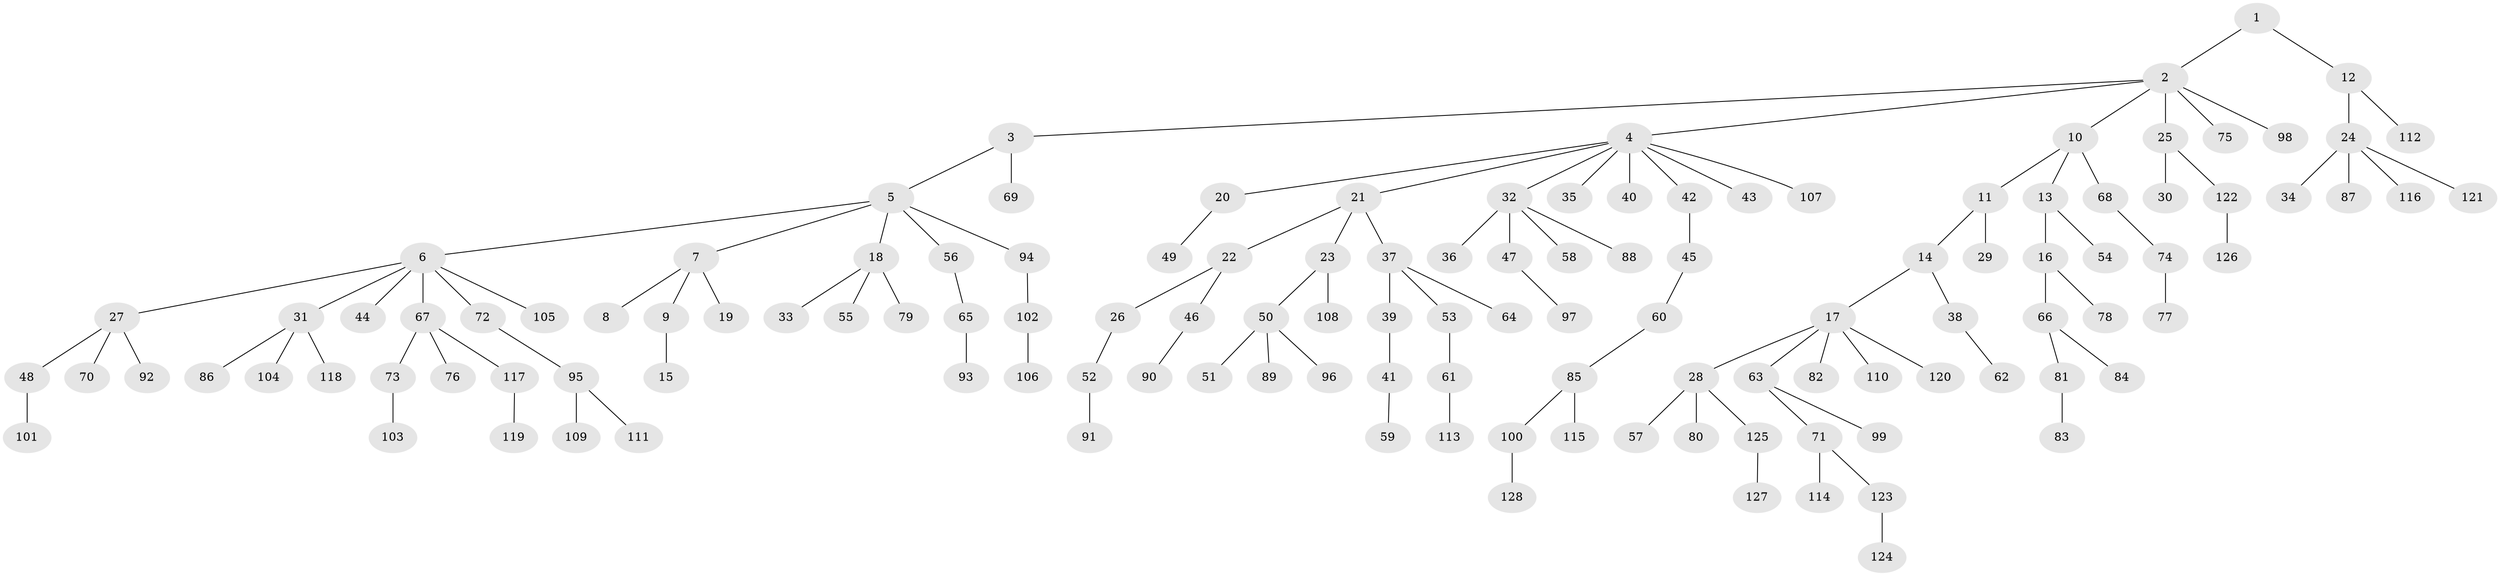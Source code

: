 // coarse degree distribution, {7: 0.011111111111111112, 2: 0.2, 8: 0.011111111111111112, 6: 0.011111111111111112, 9: 0.011111111111111112, 3: 0.1, 1: 0.5666666666666667, 4: 0.06666666666666667, 5: 0.022222222222222223}
// Generated by graph-tools (version 1.1) at 2025/42/03/06/25 10:42:03]
// undirected, 128 vertices, 127 edges
graph export_dot {
graph [start="1"]
  node [color=gray90,style=filled];
  1;
  2;
  3;
  4;
  5;
  6;
  7;
  8;
  9;
  10;
  11;
  12;
  13;
  14;
  15;
  16;
  17;
  18;
  19;
  20;
  21;
  22;
  23;
  24;
  25;
  26;
  27;
  28;
  29;
  30;
  31;
  32;
  33;
  34;
  35;
  36;
  37;
  38;
  39;
  40;
  41;
  42;
  43;
  44;
  45;
  46;
  47;
  48;
  49;
  50;
  51;
  52;
  53;
  54;
  55;
  56;
  57;
  58;
  59;
  60;
  61;
  62;
  63;
  64;
  65;
  66;
  67;
  68;
  69;
  70;
  71;
  72;
  73;
  74;
  75;
  76;
  77;
  78;
  79;
  80;
  81;
  82;
  83;
  84;
  85;
  86;
  87;
  88;
  89;
  90;
  91;
  92;
  93;
  94;
  95;
  96;
  97;
  98;
  99;
  100;
  101;
  102;
  103;
  104;
  105;
  106;
  107;
  108;
  109;
  110;
  111;
  112;
  113;
  114;
  115;
  116;
  117;
  118;
  119;
  120;
  121;
  122;
  123;
  124;
  125;
  126;
  127;
  128;
  1 -- 2;
  1 -- 12;
  2 -- 3;
  2 -- 4;
  2 -- 10;
  2 -- 25;
  2 -- 75;
  2 -- 98;
  3 -- 5;
  3 -- 69;
  4 -- 20;
  4 -- 21;
  4 -- 32;
  4 -- 35;
  4 -- 40;
  4 -- 42;
  4 -- 43;
  4 -- 107;
  5 -- 6;
  5 -- 7;
  5 -- 18;
  5 -- 56;
  5 -- 94;
  6 -- 27;
  6 -- 31;
  6 -- 44;
  6 -- 67;
  6 -- 72;
  6 -- 105;
  7 -- 8;
  7 -- 9;
  7 -- 19;
  9 -- 15;
  10 -- 11;
  10 -- 13;
  10 -- 68;
  11 -- 14;
  11 -- 29;
  12 -- 24;
  12 -- 112;
  13 -- 16;
  13 -- 54;
  14 -- 17;
  14 -- 38;
  16 -- 66;
  16 -- 78;
  17 -- 28;
  17 -- 63;
  17 -- 82;
  17 -- 110;
  17 -- 120;
  18 -- 33;
  18 -- 55;
  18 -- 79;
  20 -- 49;
  21 -- 22;
  21 -- 23;
  21 -- 37;
  22 -- 26;
  22 -- 46;
  23 -- 50;
  23 -- 108;
  24 -- 34;
  24 -- 87;
  24 -- 116;
  24 -- 121;
  25 -- 30;
  25 -- 122;
  26 -- 52;
  27 -- 48;
  27 -- 70;
  27 -- 92;
  28 -- 57;
  28 -- 80;
  28 -- 125;
  31 -- 86;
  31 -- 104;
  31 -- 118;
  32 -- 36;
  32 -- 47;
  32 -- 58;
  32 -- 88;
  37 -- 39;
  37 -- 53;
  37 -- 64;
  38 -- 62;
  39 -- 41;
  41 -- 59;
  42 -- 45;
  45 -- 60;
  46 -- 90;
  47 -- 97;
  48 -- 101;
  50 -- 51;
  50 -- 89;
  50 -- 96;
  52 -- 91;
  53 -- 61;
  56 -- 65;
  60 -- 85;
  61 -- 113;
  63 -- 71;
  63 -- 99;
  65 -- 93;
  66 -- 81;
  66 -- 84;
  67 -- 73;
  67 -- 76;
  67 -- 117;
  68 -- 74;
  71 -- 114;
  71 -- 123;
  72 -- 95;
  73 -- 103;
  74 -- 77;
  81 -- 83;
  85 -- 100;
  85 -- 115;
  94 -- 102;
  95 -- 109;
  95 -- 111;
  100 -- 128;
  102 -- 106;
  117 -- 119;
  122 -- 126;
  123 -- 124;
  125 -- 127;
}
